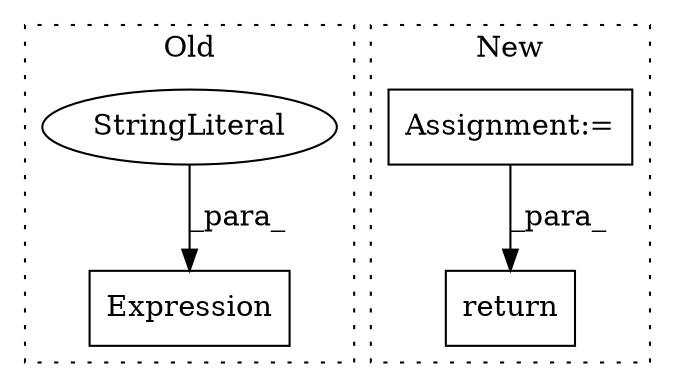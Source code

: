 digraph G {
subgraph cluster0 {
1 [label="Expression" a="32" s="22812,22841" l="11,1" shape="box"];
3 [label="StringLiteral" a="45" s="22823" l="11" shape="ellipse"];
label = "Old";
style="dotted";
}
subgraph cluster1 {
2 [label="return" a="41" s="23289" l="7" shape="box"];
4 [label="Assignment:=" a="7" s="22873" l="12" shape="box"];
label = "New";
style="dotted";
}
3 -> 1 [label="_para_"];
4 -> 2 [label="_para_"];
}